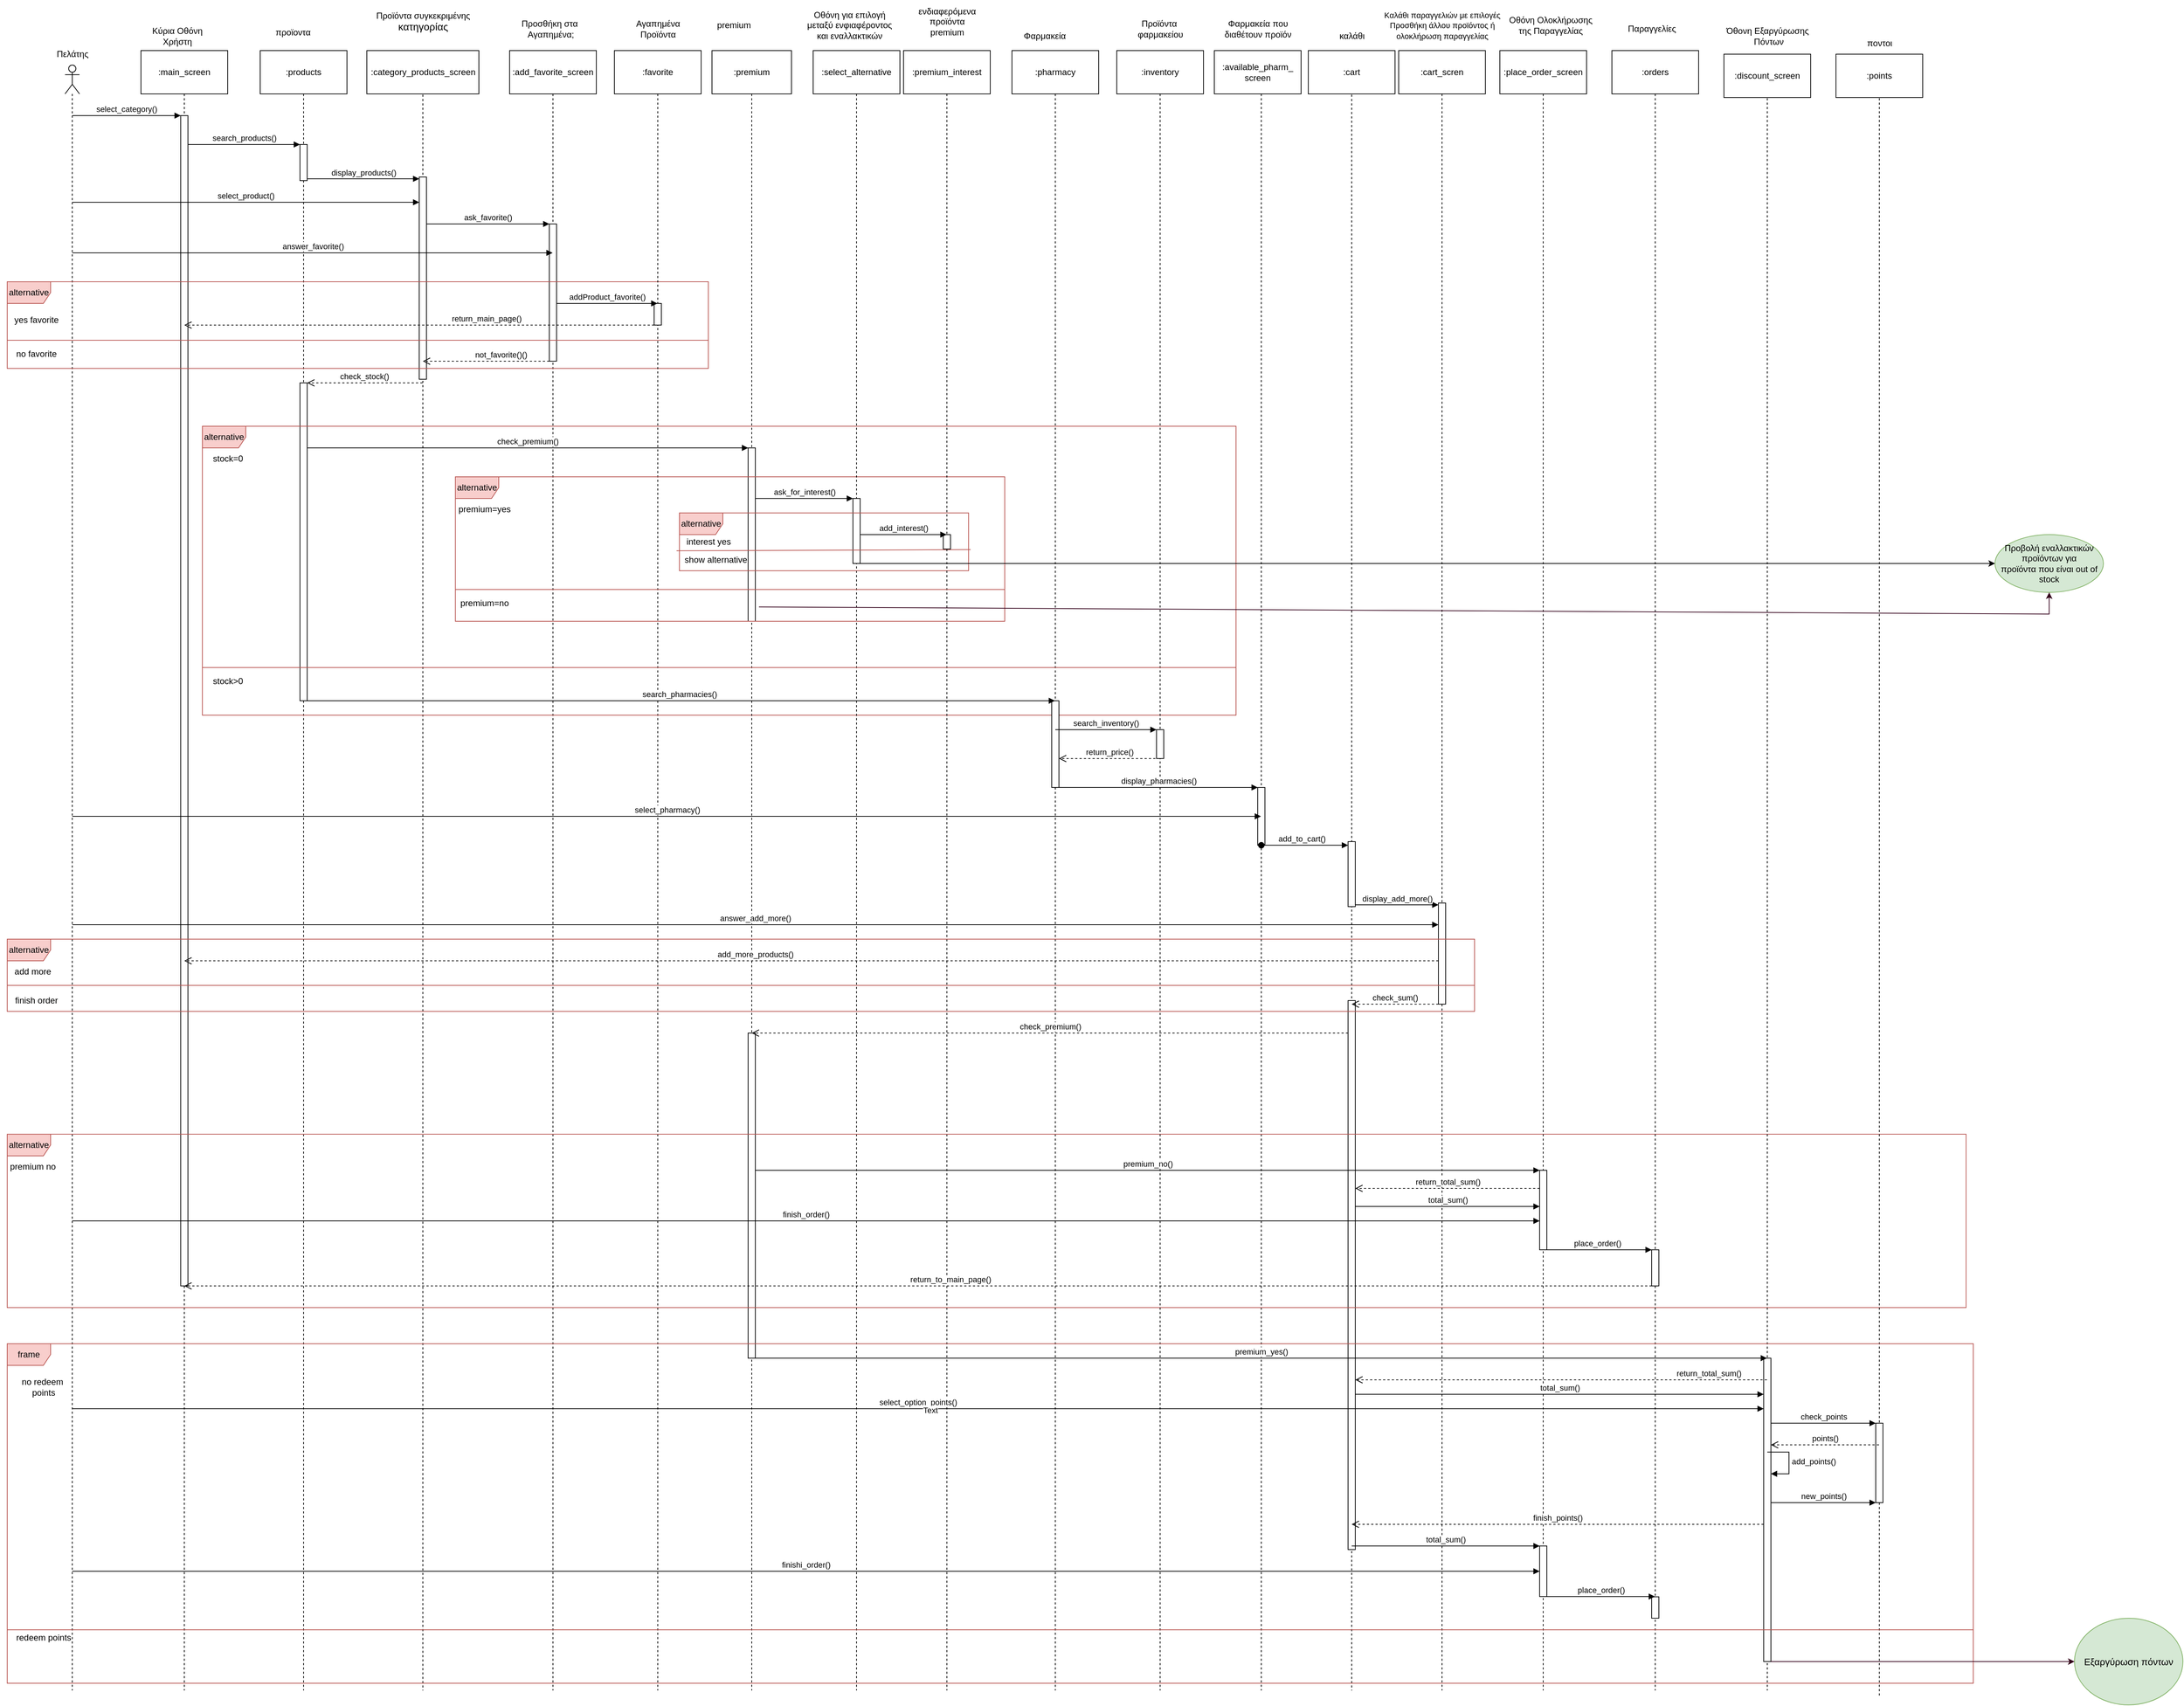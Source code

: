 <mxfile version="21.2.8" type="device">
  <diagram name="Page-1" id="0SUwLg295NydfQJ0HCyk">
    <mxGraphModel dx="1886" dy="606" grid="1" gridSize="10" guides="1" tooltips="1" connect="1" arrows="1" fold="1" page="1" pageScale="1" pageWidth="850" pageHeight="1100" math="0" shadow="0">
      <root>
        <mxCell id="0" />
        <mxCell id="1" parent="0" />
        <mxCell id="wv0iCeW0pls4u1Xk4wzR-1" value="" style="shape=umlLifeline;perimeter=lifelinePerimeter;whiteSpace=wrap;html=1;container=1;dropTarget=0;collapsible=0;recursiveResize=0;outlineConnect=0;portConstraint=eastwest;newEdgeStyle={&quot;edgeStyle&quot;:&quot;elbowEdgeStyle&quot;,&quot;elbow&quot;:&quot;vertical&quot;,&quot;curved&quot;:0,&quot;rounded&quot;:0};participant=umlActor;" parent="1" vertex="1">
          <mxGeometry x="30" y="150" width="20" height="2250" as="geometry" />
        </mxCell>
        <mxCell id="wv0iCeW0pls4u1Xk4wzR-2" value="Πελάτης" style="text;html=1;align=center;verticalAlign=middle;resizable=0;points=[];autosize=1;strokeColor=none;fillColor=none;" parent="1" vertex="1">
          <mxGeometry x="5" y="120" width="70" height="30" as="geometry" />
        </mxCell>
        <mxCell id="wv0iCeW0pls4u1Xk4wzR-3" value="" style="shape=umlLifeline;perimeter=lifelinePerimeter;whiteSpace=wrap;html=1;container=1;dropTarget=0;collapsible=0;recursiveResize=0;outlineConnect=0;portConstraint=eastwest;newEdgeStyle={&quot;edgeStyle&quot;:&quot;elbowEdgeStyle&quot;,&quot;elbow&quot;:&quot;vertical&quot;,&quot;curved&quot;:0,&quot;rounded&quot;:0};participant=umlBoundary;" parent="1" vertex="1">
          <mxGeometry x="170" y="150" width="50" height="2250" as="geometry" />
        </mxCell>
        <mxCell id="wv0iCeW0pls4u1Xk4wzR-5" value="" style="html=1;points=[];perimeter=orthogonalPerimeter;outlineConnect=0;targetShapes=umlLifeline;portConstraint=eastwest;newEdgeStyle={&quot;edgeStyle&quot;:&quot;elbowEdgeStyle&quot;,&quot;elbow&quot;:&quot;vertical&quot;,&quot;curved&quot;:0,&quot;rounded&quot;:0};" parent="wv0iCeW0pls4u1Xk4wzR-3" vertex="1">
          <mxGeometry x="20" y="70" width="10" height="1620" as="geometry" />
        </mxCell>
        <mxCell id="wv0iCeW0pls4u1Xk4wzR-4" value="Κύρια Οθόνη &lt;br&gt;Χρήστη" style="text;html=1;align=center;verticalAlign=middle;resizable=0;points=[];autosize=1;strokeColor=none;fillColor=none;" parent="1" vertex="1">
          <mxGeometry x="140" y="90" width="90" height="40" as="geometry" />
        </mxCell>
        <mxCell id="wv0iCeW0pls4u1Xk4wzR-7" value="" style="shape=umlLifeline;perimeter=lifelinePerimeter;whiteSpace=wrap;html=1;container=1;dropTarget=0;collapsible=0;recursiveResize=0;outlineConnect=0;portConstraint=eastwest;newEdgeStyle={&quot;edgeStyle&quot;:&quot;elbowEdgeStyle&quot;,&quot;elbow&quot;:&quot;vertical&quot;,&quot;curved&quot;:0,&quot;rounded&quot;:0};participant=umlEntity;" parent="1" vertex="1">
          <mxGeometry x="340" y="150" width="40" height="2250" as="geometry" />
        </mxCell>
        <mxCell id="wv0iCeW0pls4u1Xk4wzR-8" value="" style="html=1;points=[];perimeter=orthogonalPerimeter;outlineConnect=0;targetShapes=umlLifeline;portConstraint=eastwest;newEdgeStyle={&quot;edgeStyle&quot;:&quot;elbowEdgeStyle&quot;,&quot;elbow&quot;:&quot;vertical&quot;,&quot;curved&quot;:0,&quot;rounded&quot;:0};" parent="wv0iCeW0pls4u1Xk4wzR-7" vertex="1">
          <mxGeometry x="15" y="110" width="10" height="50" as="geometry" />
        </mxCell>
        <mxCell id="wv0iCeW0pls4u1Xk4wzR-33" value="" style="html=1;points=[];perimeter=orthogonalPerimeter;outlineConnect=0;targetShapes=umlLifeline;portConstraint=eastwest;newEdgeStyle={&quot;edgeStyle&quot;:&quot;elbowEdgeStyle&quot;,&quot;elbow&quot;:&quot;vertical&quot;,&quot;curved&quot;:0,&quot;rounded&quot;:0};" parent="wv0iCeW0pls4u1Xk4wzR-7" vertex="1">
          <mxGeometry x="15" y="440" width="10" height="440" as="geometry" />
        </mxCell>
        <mxCell id="wv0iCeW0pls4u1Xk4wzR-11" value="προϊοντα" style="text;html=1;align=center;verticalAlign=middle;resizable=0;points=[];autosize=1;strokeColor=none;fillColor=none;" parent="1" vertex="1">
          <mxGeometry x="310" y="90" width="70" height="30" as="geometry" />
        </mxCell>
        <mxCell id="wv0iCeW0pls4u1Xk4wzR-12" value="" style="shape=umlLifeline;perimeter=lifelinePerimeter;whiteSpace=wrap;html=1;container=1;dropTarget=0;collapsible=0;recursiveResize=0;outlineConnect=0;portConstraint=eastwest;newEdgeStyle={&quot;edgeStyle&quot;:&quot;elbowEdgeStyle&quot;,&quot;elbow&quot;:&quot;vertical&quot;,&quot;curved&quot;:0,&quot;rounded&quot;:0};participant=umlBoundary;" parent="1" vertex="1">
          <mxGeometry x="500" y="145" width="50" height="2255" as="geometry" />
        </mxCell>
        <mxCell id="wv0iCeW0pls4u1Xk4wzR-13" value="" style="html=1;points=[];perimeter=orthogonalPerimeter;outlineConnect=0;targetShapes=umlLifeline;portConstraint=eastwest;newEdgeStyle={&quot;edgeStyle&quot;:&quot;elbowEdgeStyle&quot;,&quot;elbow&quot;:&quot;vertical&quot;,&quot;curved&quot;:0,&quot;rounded&quot;:0};" parent="wv0iCeW0pls4u1Xk4wzR-12" vertex="1">
          <mxGeometry x="20" y="160" width="10" height="280" as="geometry" />
        </mxCell>
        <mxCell id="wv0iCeW0pls4u1Xk4wzR-15" value="Προϊόντα συγκεκριμένης&lt;br style=&quot;border-color: var(--border-color); font-size: 14px;&quot;&gt;&lt;span style=&quot;border-color: var(--border-color); font-size: 14px;&quot;&gt;κατηγορίας&lt;/span&gt;" style="text;html=1;align=center;verticalAlign=middle;resizable=0;points=[];autosize=1;strokeColor=none;fillColor=none;" parent="1" vertex="1">
          <mxGeometry x="450" y="70" width="150" height="40" as="geometry" />
        </mxCell>
        <mxCell id="wv0iCeW0pls4u1Xk4wzR-17" value="" style="shape=umlLifeline;perimeter=lifelinePerimeter;whiteSpace=wrap;html=1;container=1;dropTarget=0;collapsible=0;recursiveResize=0;outlineConnect=0;portConstraint=eastwest;newEdgeStyle={&quot;edgeStyle&quot;:&quot;elbowEdgeStyle&quot;,&quot;elbow&quot;:&quot;vertical&quot;,&quot;curved&quot;:0,&quot;rounded&quot;:0};participant=umlBoundary;" parent="1" vertex="1">
          <mxGeometry x="680" y="150" width="50" height="2250" as="geometry" />
        </mxCell>
        <mxCell id="wv0iCeW0pls4u1Xk4wzR-19" value="" style="html=1;points=[];perimeter=orthogonalPerimeter;outlineConnect=0;targetShapes=umlLifeline;portConstraint=eastwest;newEdgeStyle={&quot;edgeStyle&quot;:&quot;elbowEdgeStyle&quot;,&quot;elbow&quot;:&quot;vertical&quot;,&quot;curved&quot;:0,&quot;rounded&quot;:0};" parent="wv0iCeW0pls4u1Xk4wzR-17" vertex="1">
          <mxGeometry x="20" y="220" width="10" height="190" as="geometry" />
        </mxCell>
        <mxCell id="wv0iCeW0pls4u1Xk4wzR-18" value="Προσθήκη στα&lt;br&gt;&amp;nbsp;Αγαπημένα;" style="text;html=1;align=center;verticalAlign=middle;resizable=0;points=[];autosize=1;strokeColor=none;fillColor=none;" parent="1" vertex="1">
          <mxGeometry x="650" y="80" width="100" height="40" as="geometry" />
        </mxCell>
        <mxCell id="wv0iCeW0pls4u1Xk4wzR-22" value="alternative" style="shape=umlFrame;whiteSpace=wrap;html=1;pointerEvents=0;fillColor=#f8cecc;strokeColor=#b85450;" parent="1" vertex="1">
          <mxGeometry x="-50" y="450" width="970" height="120" as="geometry" />
        </mxCell>
        <mxCell id="wv0iCeW0pls4u1Xk4wzR-25" value="yes favorite" style="text;html=1;align=center;verticalAlign=middle;resizable=0;points=[];autosize=1;strokeColor=none;fillColor=none;" parent="1" vertex="1">
          <mxGeometry x="-50" y="488" width="80" height="30" as="geometry" />
        </mxCell>
        <mxCell id="wv0iCeW0pls4u1Xk4wzR-28" value="" style="shape=umlLifeline;perimeter=lifelinePerimeter;whiteSpace=wrap;html=1;container=1;dropTarget=0;collapsible=0;recursiveResize=0;outlineConnect=0;portConstraint=eastwest;newEdgeStyle={&quot;edgeStyle&quot;:&quot;elbowEdgeStyle&quot;,&quot;elbow&quot;:&quot;vertical&quot;,&quot;curved&quot;:0,&quot;rounded&quot;:0};participant=umlEntity;" parent="1" vertex="1">
          <mxGeometry x="830" y="150" width="40" height="2250" as="geometry" />
        </mxCell>
        <mxCell id="wv0iCeW0pls4u1Xk4wzR-29" value="" style="html=1;points=[];perimeter=orthogonalPerimeter;outlineConnect=0;targetShapes=umlLifeline;portConstraint=eastwest;newEdgeStyle={&quot;edgeStyle&quot;:&quot;elbowEdgeStyle&quot;,&quot;elbow&quot;:&quot;vertical&quot;,&quot;curved&quot;:0,&quot;rounded&quot;:0};" parent="wv0iCeW0pls4u1Xk4wzR-28" vertex="1">
          <mxGeometry x="15" y="330" width="10" height="30" as="geometry" />
        </mxCell>
        <mxCell id="wv0iCeW0pls4u1Xk4wzR-31" value="Αγαπημένα &lt;br&gt;Προϊόντα" style="text;html=1;align=center;verticalAlign=middle;resizable=0;points=[];autosize=1;strokeColor=none;fillColor=none;" parent="1" vertex="1">
          <mxGeometry x="810" y="80" width="80" height="40" as="geometry" />
        </mxCell>
        <mxCell id="wv0iCeW0pls4u1Xk4wzR-32" value="not_favorite()()" style="html=1;verticalAlign=bottom;endArrow=open;dashed=1;endSize=8;edgeStyle=elbowEdgeStyle;elbow=vertical;curved=0;rounded=0;" parent="1" source="wv0iCeW0pls4u1Xk4wzR-19" target="wv0iCeW0pls4u1Xk4wzR-12" edge="1">
          <mxGeometry x="-0.228" relative="1" as="geometry">
            <mxPoint x="610" y="560" as="sourcePoint" />
            <mxPoint x="510" y="560" as="targetPoint" />
            <Array as="points">
              <mxPoint x="630" y="560" />
              <mxPoint x="540" y="560" />
            </Array>
            <mxPoint as="offset" />
          </mxGeometry>
        </mxCell>
        <mxCell id="wv0iCeW0pls4u1Xk4wzR-34" value="check_stock()" style="html=1;verticalAlign=bottom;endArrow=open;dashed=1;endSize=8;edgeStyle=elbowEdgeStyle;elbow=vertical;curved=0;rounded=0;" parent="1" source="wv0iCeW0pls4u1Xk4wzR-12" target="wv0iCeW0pls4u1Xk4wzR-33" edge="1">
          <mxGeometry x="0.007" relative="1" as="geometry">
            <mxPoint x="505" y="590" as="sourcePoint" />
            <mxPoint x="400" y="580" as="targetPoint" />
            <Array as="points">
              <mxPoint x="460" y="590" />
              <mxPoint x="410" y="570" />
            </Array>
            <mxPoint as="offset" />
          </mxGeometry>
        </mxCell>
        <mxCell id="wv0iCeW0pls4u1Xk4wzR-35" value="alternative" style="shape=umlFrame;whiteSpace=wrap;html=1;pointerEvents=0;fillColor=#f8cecc;strokeColor=#b85450;" parent="1" vertex="1">
          <mxGeometry x="220" y="650" width="1430" height="400" as="geometry" />
        </mxCell>
        <mxCell id="wv0iCeW0pls4u1Xk4wzR-37" value="stock=0" style="text;html=1;align=center;verticalAlign=middle;resizable=0;points=[];autosize=1;strokeColor=none;fillColor=none;" parent="1" vertex="1">
          <mxGeometry x="220" y="680" width="70" height="30" as="geometry" />
        </mxCell>
        <mxCell id="wv0iCeW0pls4u1Xk4wzR-38" value="" style="shape=umlLifeline;perimeter=lifelinePerimeter;whiteSpace=wrap;html=1;container=1;dropTarget=0;collapsible=0;recursiveResize=0;outlineConnect=0;portConstraint=eastwest;newEdgeStyle={&quot;edgeStyle&quot;:&quot;elbowEdgeStyle&quot;,&quot;elbow&quot;:&quot;vertical&quot;,&quot;curved&quot;:0,&quot;rounded&quot;:0};participant=umlEntity;" parent="1" vertex="1">
          <mxGeometry x="960" y="150" width="40" height="2250" as="geometry" />
        </mxCell>
        <mxCell id="wv0iCeW0pls4u1Xk4wzR-41" value="" style="html=1;points=[];perimeter=orthogonalPerimeter;outlineConnect=0;targetShapes=umlLifeline;portConstraint=eastwest;newEdgeStyle={&quot;edgeStyle&quot;:&quot;elbowEdgeStyle&quot;,&quot;elbow&quot;:&quot;vertical&quot;,&quot;curved&quot;:0,&quot;rounded&quot;:0};" parent="wv0iCeW0pls4u1Xk4wzR-38" vertex="1">
          <mxGeometry x="15" y="530" width="10" height="240" as="geometry" />
        </mxCell>
        <mxCell id="wv0iCeW0pls4u1Xk4wzR-94" value="" style="html=1;points=[];perimeter=orthogonalPerimeter;outlineConnect=0;targetShapes=umlLifeline;portConstraint=eastwest;newEdgeStyle={&quot;edgeStyle&quot;:&quot;elbowEdgeStyle&quot;,&quot;elbow&quot;:&quot;vertical&quot;,&quot;curved&quot;:0,&quot;rounded&quot;:0};" parent="wv0iCeW0pls4u1Xk4wzR-38" vertex="1">
          <mxGeometry x="15" y="1340" width="10" height="450" as="geometry" />
        </mxCell>
        <mxCell id="wv0iCeW0pls4u1Xk4wzR-39" value="premium" style="text;html=1;align=center;verticalAlign=middle;resizable=0;points=[];autosize=1;strokeColor=none;fillColor=none;" parent="1" vertex="1">
          <mxGeometry x="920" y="80" width="70" height="30" as="geometry" />
        </mxCell>
        <mxCell id="wv0iCeW0pls4u1Xk4wzR-43" value="alternative" style="shape=umlFrame;whiteSpace=wrap;html=1;pointerEvents=0;fillColor=#f8cecc;strokeColor=#b85450;" parent="1" vertex="1">
          <mxGeometry x="570" y="720" width="760" height="200" as="geometry" />
        </mxCell>
        <mxCell id="wv0iCeW0pls4u1Xk4wzR-45" value="premium=yes" style="text;html=1;align=center;verticalAlign=middle;resizable=0;points=[];autosize=1;strokeColor=none;fillColor=none;" parent="1" vertex="1">
          <mxGeometry x="560" y="750" width="100" height="30" as="geometry" />
        </mxCell>
        <mxCell id="wv0iCeW0pls4u1Xk4wzR-46" value="premium=no" style="text;html=1;align=center;verticalAlign=middle;resizable=0;points=[];autosize=1;strokeColor=none;fillColor=none;" parent="1" vertex="1">
          <mxGeometry x="565" y="880" width="90" height="30" as="geometry" />
        </mxCell>
        <mxCell id="wv0iCeW0pls4u1Xk4wzR-47" value="" style="shape=umlLifeline;perimeter=lifelinePerimeter;whiteSpace=wrap;html=1;container=1;dropTarget=0;collapsible=0;recursiveResize=0;outlineConnect=0;portConstraint=eastwest;newEdgeStyle={&quot;edgeStyle&quot;:&quot;elbowEdgeStyle&quot;,&quot;elbow&quot;:&quot;vertical&quot;,&quot;curved&quot;:0,&quot;rounded&quot;:0};participant=umlBoundary;" parent="1" vertex="1">
          <mxGeometry x="1100" y="150" width="50" height="2250" as="geometry" />
        </mxCell>
        <mxCell id="wv0iCeW0pls4u1Xk4wzR-48" value="" style="html=1;points=[];perimeter=orthogonalPerimeter;outlineConnect=0;targetShapes=umlLifeline;portConstraint=eastwest;newEdgeStyle={&quot;edgeStyle&quot;:&quot;elbowEdgeStyle&quot;,&quot;elbow&quot;:&quot;vertical&quot;,&quot;curved&quot;:0,&quot;rounded&quot;:0};" parent="wv0iCeW0pls4u1Xk4wzR-47" vertex="1">
          <mxGeometry x="20" y="600" width="10" height="90" as="geometry" />
        </mxCell>
        <mxCell id="wv0iCeW0pls4u1Xk4wzR-50" value="Οθόνη για επιλογή &lt;br&gt;μεταξύ ενφιαφέροντος &lt;br&gt;και εναλλακτικών" style="text;html=1;align=center;verticalAlign=middle;resizable=0;points=[];autosize=1;strokeColor=none;fillColor=none;" parent="1" vertex="1">
          <mxGeometry x="1045" y="65" width="140" height="60" as="geometry" />
        </mxCell>
        <mxCell id="wv0iCeW0pls4u1Xk4wzR-51" value="alternative" style="shape=umlFrame;whiteSpace=wrap;html=1;pointerEvents=0;fillColor=#f8cecc;strokeColor=#b85450;" parent="1" vertex="1">
          <mxGeometry x="880" y="770" width="400" height="80" as="geometry" />
        </mxCell>
        <mxCell id="wv0iCeW0pls4u1Xk4wzR-52" value="interest yes" style="text;html=1;align=center;verticalAlign=middle;resizable=0;points=[];autosize=1;strokeColor=none;fillColor=none;" parent="1" vertex="1">
          <mxGeometry x="880" y="795" width="80" height="30" as="geometry" />
        </mxCell>
        <mxCell id="wv0iCeW0pls4u1Xk4wzR-53" value="ενδιαφερόμενα&lt;br&gt;&amp;nbsp;προϊόντα&amp;nbsp;&lt;br&gt;premium" style="text;html=1;align=center;verticalAlign=middle;resizable=0;points=[];autosize=1;strokeColor=none;fillColor=none;" parent="1" vertex="1">
          <mxGeometry x="1200" y="60" width="100" height="60" as="geometry" />
        </mxCell>
        <mxCell id="wv0iCeW0pls4u1Xk4wzR-54" value="" style="endArrow=none;html=1;rounded=0;entryX=1.007;entryY=0.635;entryDx=0;entryDy=0;entryPerimeter=0;exitX=-0.01;exitY=0.655;exitDx=0;exitDy=0;exitPerimeter=0;fillColor=#f8cecc;strokeColor=#b85450;" parent="1" source="wv0iCeW0pls4u1Xk4wzR-51" target="wv0iCeW0pls4u1Xk4wzR-51" edge="1">
          <mxGeometry width="50" height="50" relative="1" as="geometry">
            <mxPoint x="1095" y="830" as="sourcePoint" />
            <mxPoint x="1145" y="780" as="targetPoint" />
          </mxGeometry>
        </mxCell>
        <mxCell id="wv0iCeW0pls4u1Xk4wzR-55" value="" style="shape=umlLifeline;perimeter=lifelinePerimeter;whiteSpace=wrap;html=1;container=1;dropTarget=0;collapsible=0;recursiveResize=0;outlineConnect=0;portConstraint=eastwest;newEdgeStyle={&quot;edgeStyle&quot;:&quot;elbowEdgeStyle&quot;,&quot;elbow&quot;:&quot;vertical&quot;,&quot;curved&quot;:0,&quot;rounded&quot;:0};participant=umlEntity;" parent="1" vertex="1">
          <mxGeometry x="1230" y="150" width="40" height="2250" as="geometry" />
        </mxCell>
        <mxCell id="wv0iCeW0pls4u1Xk4wzR-56" value="" style="html=1;points=[];perimeter=orthogonalPerimeter;outlineConnect=0;targetShapes=umlLifeline;portConstraint=eastwest;newEdgeStyle={&quot;edgeStyle&quot;:&quot;elbowEdgeStyle&quot;,&quot;elbow&quot;:&quot;vertical&quot;,&quot;curved&quot;:0,&quot;rounded&quot;:0};" parent="wv0iCeW0pls4u1Xk4wzR-55" vertex="1">
          <mxGeometry x="15" y="650" width="10" height="20" as="geometry" />
        </mxCell>
        <mxCell id="wv0iCeW0pls4u1Xk4wzR-59" value="no favorite" style="text;html=1;align=center;verticalAlign=middle;resizable=0;points=[];autosize=1;strokeColor=none;fillColor=none;" parent="1" vertex="1">
          <mxGeometry x="-50" y="535" width="80" height="30" as="geometry" />
        </mxCell>
        <mxCell id="wv0iCeW0pls4u1Xk4wzR-61" value="" style="shape=umlLifeline;perimeter=lifelinePerimeter;whiteSpace=wrap;html=1;container=1;dropTarget=0;collapsible=0;recursiveResize=0;outlineConnect=0;portConstraint=eastwest;newEdgeStyle={&quot;edgeStyle&quot;:&quot;elbowEdgeStyle&quot;,&quot;elbow&quot;:&quot;vertical&quot;,&quot;curved&quot;:0,&quot;rounded&quot;:0};participant=umlEntity;" parent="1" vertex="1">
          <mxGeometry x="1380" y="150" width="40" height="2250" as="geometry" />
        </mxCell>
        <mxCell id="wv0iCeW0pls4u1Xk4wzR-63" value="" style="html=1;points=[];perimeter=orthogonalPerimeter;outlineConnect=0;targetShapes=umlLifeline;portConstraint=eastwest;newEdgeStyle={&quot;edgeStyle&quot;:&quot;elbowEdgeStyle&quot;,&quot;elbow&quot;:&quot;vertical&quot;,&quot;curved&quot;:0,&quot;rounded&quot;:0};" parent="wv0iCeW0pls4u1Xk4wzR-61" vertex="1">
          <mxGeometry x="15" y="880" width="10" height="120" as="geometry" />
        </mxCell>
        <mxCell id="wv0iCeW0pls4u1Xk4wzR-62" value="Φαρμακεία" style="text;html=1;align=center;verticalAlign=middle;resizable=0;points=[];autosize=1;strokeColor=none;fillColor=none;" parent="1" vertex="1">
          <mxGeometry x="1345" y="95" width="80" height="30" as="geometry" />
        </mxCell>
        <mxCell id="wv0iCeW0pls4u1Xk4wzR-65" value="" style="shape=umlLifeline;perimeter=lifelinePerimeter;whiteSpace=wrap;html=1;container=1;dropTarget=0;collapsible=0;recursiveResize=0;outlineConnect=0;portConstraint=eastwest;newEdgeStyle={&quot;edgeStyle&quot;:&quot;elbowEdgeStyle&quot;,&quot;elbow&quot;:&quot;vertical&quot;,&quot;curved&quot;:0,&quot;rounded&quot;:0};participant=umlBoundary;" parent="1" vertex="1">
          <mxGeometry x="1660" y="150" width="50" height="2250" as="geometry" />
        </mxCell>
        <mxCell id="wv0iCeW0pls4u1Xk4wzR-67" value="" style="html=1;points=[];perimeter=orthogonalPerimeter;outlineConnect=0;targetShapes=umlLifeline;portConstraint=eastwest;newEdgeStyle={&quot;edgeStyle&quot;:&quot;elbowEdgeStyle&quot;,&quot;elbow&quot;:&quot;vertical&quot;,&quot;curved&quot;:0,&quot;rounded&quot;:0};" parent="wv0iCeW0pls4u1Xk4wzR-65" vertex="1">
          <mxGeometry x="20" y="1000" width="10" height="80" as="geometry" />
        </mxCell>
        <mxCell id="wv0iCeW0pls4u1Xk4wzR-66" value="Φαρμακεία που &lt;br&gt;διαθέτουν&amp;nbsp;προϊόν" style="text;html=1;align=center;verticalAlign=middle;resizable=0;points=[];autosize=1;strokeColor=none;fillColor=none;" parent="1" vertex="1">
          <mxGeometry x="1620" y="80" width="120" height="40" as="geometry" />
        </mxCell>
        <mxCell id="wv0iCeW0pls4u1Xk4wzR-72" value="" style="shape=umlLifeline;perimeter=lifelinePerimeter;whiteSpace=wrap;html=1;container=1;dropTarget=0;collapsible=0;recursiveResize=0;outlineConnect=0;portConstraint=eastwest;newEdgeStyle={&quot;edgeStyle&quot;:&quot;elbowEdgeStyle&quot;,&quot;elbow&quot;:&quot;vertical&quot;,&quot;curved&quot;:0,&quot;rounded&quot;:0};participant=umlEntity;" parent="1" vertex="1">
          <mxGeometry x="1790" y="145" width="40" height="2255" as="geometry" />
        </mxCell>
        <mxCell id="wv0iCeW0pls4u1Xk4wzR-73" value="" style="html=1;points=[];perimeter=orthogonalPerimeter;outlineConnect=0;targetShapes=umlLifeline;portConstraint=eastwest;newEdgeStyle={&quot;edgeStyle&quot;:&quot;elbowEdgeStyle&quot;,&quot;elbow&quot;:&quot;vertical&quot;,&quot;curved&quot;:0,&quot;rounded&quot;:0};" parent="wv0iCeW0pls4u1Xk4wzR-72" vertex="1">
          <mxGeometry x="15" y="1080" width="10" height="90" as="geometry" />
        </mxCell>
        <mxCell id="wv0iCeW0pls4u1Xk4wzR-93" value="" style="html=1;points=[];perimeter=orthogonalPerimeter;outlineConnect=0;targetShapes=umlLifeline;portConstraint=eastwest;newEdgeStyle={&quot;edgeStyle&quot;:&quot;elbowEdgeStyle&quot;,&quot;elbow&quot;:&quot;vertical&quot;,&quot;curved&quot;:0,&quot;rounded&quot;:0};" parent="wv0iCeW0pls4u1Xk4wzR-72" vertex="1">
          <mxGeometry x="15" y="1300" width="10" height="760" as="geometry" />
        </mxCell>
        <mxCell id="wv0iCeW0pls4u1Xk4wzR-74" value="add_to_cart()" style="html=1;verticalAlign=bottom;startArrow=oval;endArrow=block;startSize=8;edgeStyle=elbowEdgeStyle;elbow=vertical;curved=0;rounded=0;" parent="1" source="wv0iCeW0pls4u1Xk4wzR-65" target="wv0iCeW0pls4u1Xk4wzR-73" edge="1">
          <mxGeometry x="-0.076" relative="1" as="geometry">
            <mxPoint x="1470" y="1170" as="sourcePoint" />
            <Array as="points">
              <mxPoint x="1770" y="1230" />
              <mxPoint x="1630" y="1230" />
              <mxPoint x="1630" y="1220" />
              <mxPoint x="1480" y="1230" />
            </Array>
            <mxPoint as="offset" />
          </mxGeometry>
        </mxCell>
        <mxCell id="wv0iCeW0pls4u1Xk4wzR-75" value="καλάθι" style="text;html=1;align=center;verticalAlign=middle;resizable=0;points=[];autosize=1;strokeColor=none;fillColor=none;" parent="1" vertex="1">
          <mxGeometry x="1780" y="95" width="60" height="30" as="geometry" />
        </mxCell>
        <mxCell id="wv0iCeW0pls4u1Xk4wzR-76" value="" style="shape=umlLifeline;perimeter=lifelinePerimeter;whiteSpace=wrap;html=1;container=1;dropTarget=0;collapsible=0;recursiveResize=0;outlineConnect=0;portConstraint=eastwest;newEdgeStyle={&quot;edgeStyle&quot;:&quot;elbowEdgeStyle&quot;,&quot;elbow&quot;:&quot;vertical&quot;,&quot;curved&quot;:0,&quot;rounded&quot;:0};participant=umlBoundary;" parent="1" vertex="1">
          <mxGeometry x="1910" y="150" width="50" height="2250" as="geometry" />
        </mxCell>
        <mxCell id="wv0iCeW0pls4u1Xk4wzR-77" value="" style="html=1;points=[];perimeter=orthogonalPerimeter;outlineConnect=0;targetShapes=umlLifeline;portConstraint=eastwest;newEdgeStyle={&quot;edgeStyle&quot;:&quot;elbowEdgeStyle&quot;,&quot;elbow&quot;:&quot;vertical&quot;,&quot;curved&quot;:0,&quot;rounded&quot;:0};" parent="wv0iCeW0pls4u1Xk4wzR-76" vertex="1">
          <mxGeometry x="20" y="1160" width="10" height="140" as="geometry" />
        </mxCell>
        <mxCell id="wv0iCeW0pls4u1Xk4wzR-79" value="alternative" style="shape=umlFrame;whiteSpace=wrap;html=1;pointerEvents=0;fillColor=#f8cecc;strokeColor=#b85450;" parent="1" vertex="1">
          <mxGeometry x="-50" y="1360" width="2030" height="100" as="geometry" />
        </mxCell>
        <mxCell id="wv0iCeW0pls4u1Xk4wzR-81" value="add more" style="text;html=1;align=center;verticalAlign=middle;resizable=0;points=[];autosize=1;strokeColor=none;fillColor=none;" parent="1" vertex="1">
          <mxGeometry x="-50" y="1390" width="70" height="30" as="geometry" />
        </mxCell>
        <mxCell id="wv0iCeW0pls4u1Xk4wzR-83" value="add_more_products()" style="html=1;verticalAlign=bottom;endArrow=open;dashed=1;endSize=8;edgeStyle=elbowEdgeStyle;elbow=vertical;curved=0;rounded=0;" parent="1" source="wv0iCeW0pls4u1Xk4wzR-77" target="wv0iCeW0pls4u1Xk4wzR-3" edge="1">
          <mxGeometry x="0.09" relative="1" as="geometry">
            <mxPoint x="1640" y="1390" as="sourcePoint" />
            <mxPoint x="1560" y="1390" as="targetPoint" />
            <Array as="points">
              <mxPoint x="270" y="1390" />
            </Array>
            <mxPoint as="offset" />
          </mxGeometry>
        </mxCell>
        <mxCell id="wv0iCeW0pls4u1Xk4wzR-86" value="finish order" style="text;html=1;align=center;verticalAlign=middle;resizable=0;points=[];autosize=1;strokeColor=none;fillColor=none;" parent="1" vertex="1">
          <mxGeometry x="-50" y="1430" width="80" height="30" as="geometry" />
        </mxCell>
        <mxCell id="wv0iCeW0pls4u1Xk4wzR-87" value="&lt;font style=&quot;font-size: 11px;&quot;&gt;Καλάθι παραγγελιών με επιλογές&lt;br style=&quot;border-color: var(--border-color);&quot;&gt;&lt;span style=&quot;border-color: var(--border-color);&quot;&gt;Προσθήκη άλλου προϊόντος ή&lt;/span&gt;&lt;br style=&quot;border-color: var(--border-color);&quot;&gt;&lt;span style=&quot;border-color: var(--border-color);&quot;&gt;ολοκλήρωση παραγγελίας&lt;/span&gt;&lt;/font&gt;" style="text;html=1;align=center;verticalAlign=middle;resizable=0;points=[];autosize=1;strokeColor=none;fillColor=none;" parent="1" vertex="1">
          <mxGeometry x="1845" y="65" width="180" height="60" as="geometry" />
        </mxCell>
        <mxCell id="wv0iCeW0pls4u1Xk4wzR-92" value="check_sum()" style="html=1;verticalAlign=bottom;endArrow=open;dashed=1;endSize=8;edgeStyle=elbowEdgeStyle;elbow=vertical;curved=0;rounded=0;" parent="1" source="wv0iCeW0pls4u1Xk4wzR-77" target="wv0iCeW0pls4u1Xk4wzR-72" edge="1">
          <mxGeometry relative="1" as="geometry">
            <mxPoint x="1720" y="1440" as="sourcePoint" />
            <mxPoint x="1590" y="1450" as="targetPoint" />
            <Array as="points">
              <mxPoint x="1900" y="1450" />
              <mxPoint x="1880" y="1460" />
              <mxPoint x="1730" y="1450" />
              <mxPoint x="1790" y="1450" />
            </Array>
          </mxGeometry>
        </mxCell>
        <mxCell id="wv0iCeW0pls4u1Xk4wzR-96" value="check_premium()" style="html=1;verticalAlign=bottom;endArrow=open;dashed=1;endSize=8;edgeStyle=elbowEdgeStyle;elbow=vertical;curved=0;rounded=0;" parent="1" source="wv0iCeW0pls4u1Xk4wzR-93" target="wv0iCeW0pls4u1Xk4wzR-38" edge="1">
          <mxGeometry relative="1" as="geometry">
            <mxPoint x="1540" y="1480" as="sourcePoint" />
            <mxPoint x="1460" y="1480" as="targetPoint" />
            <Array as="points">
              <mxPoint x="1630" y="1490" />
              <mxPoint x="1010" y="1480" />
            </Array>
          </mxGeometry>
        </mxCell>
        <mxCell id="wv0iCeW0pls4u1Xk4wzR-97" value="alternative" style="shape=umlFrame;whiteSpace=wrap;html=1;pointerEvents=0;fillColor=#f8cecc;strokeColor=#b85450;" parent="1" vertex="1">
          <mxGeometry x="-50" y="1630" width="2710" height="240" as="geometry" />
        </mxCell>
        <mxCell id="wv0iCeW0pls4u1Xk4wzR-98" value="premium no" style="text;html=1;align=center;verticalAlign=middle;resizable=0;points=[];autosize=1;strokeColor=none;fillColor=none;" parent="1" vertex="1">
          <mxGeometry x="-60" y="1660" width="90" height="30" as="geometry" />
        </mxCell>
        <mxCell id="wv0iCeW0pls4u1Xk4wzR-99" value="" style="shape=umlLifeline;perimeter=lifelinePerimeter;whiteSpace=wrap;html=1;container=1;dropTarget=0;collapsible=0;recursiveResize=0;outlineConnect=0;portConstraint=eastwest;newEdgeStyle={&quot;edgeStyle&quot;:&quot;elbowEdgeStyle&quot;,&quot;elbow&quot;:&quot;vertical&quot;,&quot;curved&quot;:0,&quot;rounded&quot;:0};participant=umlBoundary;" parent="1" vertex="1">
          <mxGeometry x="2050" y="150" width="50" height="2250" as="geometry" />
        </mxCell>
        <mxCell id="wv0iCeW0pls4u1Xk4wzR-101" value="" style="html=1;points=[];perimeter=orthogonalPerimeter;outlineConnect=0;targetShapes=umlLifeline;portConstraint=eastwest;newEdgeStyle={&quot;edgeStyle&quot;:&quot;elbowEdgeStyle&quot;,&quot;elbow&quot;:&quot;vertical&quot;,&quot;curved&quot;:0,&quot;rounded&quot;:0};" parent="wv0iCeW0pls4u1Xk4wzR-99" vertex="1">
          <mxGeometry x="20" y="1530" width="10" height="110" as="geometry" />
        </mxCell>
        <mxCell id="wv0iCeW0pls4u1Xk4wzR-129" value="" style="html=1;points=[];perimeter=orthogonalPerimeter;outlineConnect=0;targetShapes=umlLifeline;portConstraint=eastwest;newEdgeStyle={&quot;edgeStyle&quot;:&quot;elbowEdgeStyle&quot;,&quot;elbow&quot;:&quot;vertical&quot;,&quot;curved&quot;:0,&quot;rounded&quot;:0};" parent="wv0iCeW0pls4u1Xk4wzR-99" vertex="1">
          <mxGeometry x="20" y="2050" width="10" height="70" as="geometry" />
        </mxCell>
        <mxCell id="wv0iCeW0pls4u1Xk4wzR-100" value="Οθόνη Ολοκλήρωσης &lt;br&gt;της Παραγγελίας" style="text;html=1;align=center;verticalAlign=middle;resizable=0;points=[];autosize=1;strokeColor=none;fillColor=none;" parent="1" vertex="1">
          <mxGeometry x="2015" y="75" width="140" height="40" as="geometry" />
        </mxCell>
        <mxCell id="wv0iCeW0pls4u1Xk4wzR-106" value="" style="shape=umlLifeline;perimeter=lifelinePerimeter;whiteSpace=wrap;html=1;container=1;dropTarget=0;collapsible=0;recursiveResize=0;outlineConnect=0;portConstraint=eastwest;newEdgeStyle={&quot;edgeStyle&quot;:&quot;elbowEdgeStyle&quot;,&quot;elbow&quot;:&quot;vertical&quot;,&quot;curved&quot;:0,&quot;rounded&quot;:0};participant=umlEntity;" parent="1" vertex="1">
          <mxGeometry x="2210" y="150" width="40" height="2250" as="geometry" />
        </mxCell>
        <mxCell id="wv0iCeW0pls4u1Xk4wzR-107" value="" style="html=1;points=[];perimeter=orthogonalPerimeter;outlineConnect=0;targetShapes=umlLifeline;portConstraint=eastwest;newEdgeStyle={&quot;edgeStyle&quot;:&quot;elbowEdgeStyle&quot;,&quot;elbow&quot;:&quot;vertical&quot;,&quot;curved&quot;:0,&quot;rounded&quot;:0};" parent="wv0iCeW0pls4u1Xk4wzR-106" vertex="1">
          <mxGeometry x="15" y="1640" width="10" height="50" as="geometry" />
        </mxCell>
        <mxCell id="wv0iCeW0pls4u1Xk4wzR-132" value="" style="html=1;points=[];perimeter=orthogonalPerimeter;outlineConnect=0;targetShapes=umlLifeline;portConstraint=eastwest;newEdgeStyle={&quot;edgeStyle&quot;:&quot;elbowEdgeStyle&quot;,&quot;elbow&quot;:&quot;vertical&quot;,&quot;curved&quot;:0,&quot;rounded&quot;:0};" parent="wv0iCeW0pls4u1Xk4wzR-106" vertex="1">
          <mxGeometry x="15" y="2120.33" width="10" height="29.67" as="geometry" />
        </mxCell>
        <mxCell id="wv0iCeW0pls4u1Xk4wzR-109" value="return_to_main_page()" style="html=1;verticalAlign=bottom;endArrow=open;dashed=1;endSize=8;edgeStyle=elbowEdgeStyle;elbow=vertical;curved=0;rounded=0;" parent="1" source="wv0iCeW0pls4u1Xk4wzR-107" target="wv0iCeW0pls4u1Xk4wzR-3" edge="1">
          <mxGeometry x="-0.044" relative="1" as="geometry">
            <mxPoint x="1960" y="1839" as="sourcePoint" />
            <mxPoint x="210" y="1810" as="targetPoint" />
            <mxPoint as="offset" />
            <Array as="points">
              <mxPoint x="2090" y="1840" />
            </Array>
          </mxGeometry>
        </mxCell>
        <mxCell id="wv0iCeW0pls4u1Xk4wzR-111" value="Παραγγελίες" style="text;html=1;align=center;verticalAlign=middle;resizable=0;points=[];autosize=1;strokeColor=none;fillColor=none;" parent="1" vertex="1">
          <mxGeometry x="2180" y="85" width="90" height="30" as="geometry" />
        </mxCell>
        <mxCell id="wv0iCeW0pls4u1Xk4wzR-113" value="" style="shape=umlLifeline;perimeter=lifelinePerimeter;whiteSpace=wrap;html=1;container=1;dropTarget=0;collapsible=0;recursiveResize=0;outlineConnect=0;portConstraint=eastwest;newEdgeStyle={&quot;edgeStyle&quot;:&quot;elbowEdgeStyle&quot;,&quot;elbow&quot;:&quot;vertical&quot;,&quot;curved&quot;:0,&quot;rounded&quot;:0};participant=umlBoundary;" parent="1" vertex="1">
          <mxGeometry x="2360" y="150" width="50" height="2250" as="geometry" />
        </mxCell>
        <mxCell id="wv0iCeW0pls4u1Xk4wzR-116" value="" style="html=1;points=[];perimeter=orthogonalPerimeter;outlineConnect=0;targetShapes=umlLifeline;portConstraint=eastwest;newEdgeStyle={&quot;edgeStyle&quot;:&quot;elbowEdgeStyle&quot;,&quot;elbow&quot;:&quot;vertical&quot;,&quot;curved&quot;:0,&quot;rounded&quot;:0};" parent="wv0iCeW0pls4u1Xk4wzR-113" vertex="1">
          <mxGeometry x="20" y="1790" width="10" height="420" as="geometry" />
        </mxCell>
        <mxCell id="wv0iCeW0pls4u1Xk4wzR-123" value="add_points()" style="html=1;align=left;spacingLeft=2;endArrow=block;rounded=0;edgeStyle=orthogonalEdgeStyle;curved=0;rounded=0;" parent="wv0iCeW0pls4u1Xk4wzR-113" edge="1">
          <mxGeometry relative="1" as="geometry">
            <mxPoint x="25" y="1920" as="sourcePoint" />
            <Array as="points">
              <mxPoint x="55" y="1950" />
            </Array>
            <mxPoint x="30" y="1950.067" as="targetPoint" />
          </mxGeometry>
        </mxCell>
        <mxCell id="wv0iCeW0pls4u1Xk4wzR-114" value="Όθονη Εξαργύρωσης&lt;br&gt;&amp;nbsp;Πόντων" style="text;html=1;align=center;verticalAlign=middle;resizable=0;points=[];autosize=1;strokeColor=none;fillColor=none;" parent="1" vertex="1">
          <mxGeometry x="2315" y="90" width="140" height="40" as="geometry" />
        </mxCell>
        <mxCell id="wv0iCeW0pls4u1Xk4wzR-117" value="" style="shape=umlLifeline;perimeter=lifelinePerimeter;whiteSpace=wrap;html=1;container=1;dropTarget=0;collapsible=0;recursiveResize=0;outlineConnect=0;portConstraint=eastwest;newEdgeStyle={&quot;edgeStyle&quot;:&quot;elbowEdgeStyle&quot;,&quot;elbow&quot;:&quot;vertical&quot;,&quot;curved&quot;:0,&quot;rounded&quot;:0};participant=umlEntity;" parent="1" vertex="1">
          <mxGeometry x="2520" y="150" width="40" height="2260" as="geometry" />
        </mxCell>
        <mxCell id="wv0iCeW0pls4u1Xk4wzR-119" value="" style="html=1;points=[];perimeter=orthogonalPerimeter;outlineConnect=0;targetShapes=umlLifeline;portConstraint=eastwest;newEdgeStyle={&quot;edgeStyle&quot;:&quot;elbowEdgeStyle&quot;,&quot;elbow&quot;:&quot;vertical&quot;,&quot;curved&quot;:0,&quot;rounded&quot;:0};" parent="wv0iCeW0pls4u1Xk4wzR-117" vertex="1">
          <mxGeometry x="15" y="1880" width="10" height="110" as="geometry" />
        </mxCell>
        <mxCell id="wv0iCeW0pls4u1Xk4wzR-118" value="ποντοι" style="text;html=1;align=center;verticalAlign=middle;resizable=0;points=[];autosize=1;strokeColor=none;fillColor=none;" parent="1" vertex="1">
          <mxGeometry x="2510" y="105" width="60" height="30" as="geometry" />
        </mxCell>
        <mxCell id="wv0iCeW0pls4u1Xk4wzR-121" value="points()" style="html=1;verticalAlign=bottom;endArrow=open;dashed=1;endSize=8;edgeStyle=elbowEdgeStyle;elbow=vertical;curved=0;rounded=0;" parent="1" source="wv0iCeW0pls4u1Xk4wzR-117" target="wv0iCeW0pls4u1Xk4wzR-116" edge="1">
          <mxGeometry relative="1" as="geometry">
            <mxPoint x="2310" y="2040" as="sourcePoint" />
            <mxPoint x="2230" y="2040" as="targetPoint" />
            <Array as="points">
              <mxPoint x="2470" y="2060" />
              <mxPoint x="2250" y="2050" />
            </Array>
          </mxGeometry>
        </mxCell>
        <mxCell id="wv0iCeW0pls4u1Xk4wzR-127" value="finish_points()" style="html=1;verticalAlign=bottom;endArrow=open;dashed=1;endSize=8;edgeStyle=elbowEdgeStyle;elbow=vertical;curved=0;rounded=0;" parent="1" source="wv0iCeW0pls4u1Xk4wzR-116" target="wv0iCeW0pls4u1Xk4wzR-72" edge="1">
          <mxGeometry relative="1" as="geometry">
            <mxPoint x="2000" y="2150.33" as="sourcePoint" />
            <mxPoint x="1920" y="2150.33" as="targetPoint" />
            <Array as="points">
              <mxPoint x="1930" y="2170" />
            </Array>
          </mxGeometry>
        </mxCell>
        <mxCell id="Tsvf8lw3aR_uJxAvHTsw-1" value="Προβολή εναλλακτικών προϊόντων για&lt;br style=&quot;border-color: var(--border-color);&quot;&gt;προϊόντα που είναι out of stock" style="ellipse;whiteSpace=wrap;html=1;fillColor=#d5e8d4;strokeColor=#82b366;" parent="1" vertex="1">
          <mxGeometry x="2700" y="800" width="150" height="80" as="geometry" />
        </mxCell>
        <mxCell id="Tsvf8lw3aR_uJxAvHTsw-2" value="" style="endArrow=classic;html=1;rounded=0;entryX=0;entryY=0.5;entryDx=0;entryDy=0;fillColor=#d5e8d4;strokeColor=#000000;" parent="1" source="wv0iCeW0pls4u1Xk4wzR-47" target="Tsvf8lw3aR_uJxAvHTsw-1" edge="1">
          <mxGeometry width="50" height="50" relative="1" as="geometry">
            <mxPoint x="1220" y="820" as="sourcePoint" />
            <mxPoint x="1270" y="770" as="targetPoint" />
            <Array as="points" />
          </mxGeometry>
        </mxCell>
        <mxCell id="Tsvf8lw3aR_uJxAvHTsw-3" value="" style="endArrow=classic;html=1;rounded=0;exitX=1.5;exitY=0.917;exitDx=0;exitDy=0;exitPerimeter=0;entryX=0.5;entryY=1;entryDx=0;entryDy=0;fillColor=#d5e8d4;strokeColor=#33001A;" parent="1" source="wv0iCeW0pls4u1Xk4wzR-41" target="Tsvf8lw3aR_uJxAvHTsw-1" edge="1">
          <mxGeometry width="50" height="50" relative="1" as="geometry">
            <mxPoint x="1070" y="820" as="sourcePoint" />
            <mxPoint x="1120" y="770" as="targetPoint" />
            <Array as="points">
              <mxPoint x="2775" y="910" />
            </Array>
          </mxGeometry>
        </mxCell>
        <mxCell id="Tsvf8lw3aR_uJxAvHTsw-4" value="" style="shape=umlLifeline;perimeter=lifelinePerimeter;whiteSpace=wrap;html=1;container=1;dropTarget=0;collapsible=0;recursiveResize=0;outlineConnect=0;portConstraint=eastwest;newEdgeStyle={&quot;edgeStyle&quot;:&quot;elbowEdgeStyle&quot;,&quot;elbow&quot;:&quot;vertical&quot;,&quot;curved&quot;:0,&quot;rounded&quot;:0};participant=umlEntity;" parent="1" vertex="1">
          <mxGeometry x="1525" y="150" width="40" height="2250" as="geometry" />
        </mxCell>
        <mxCell id="Tsvf8lw3aR_uJxAvHTsw-13" value="" style="html=1;points=[];perimeter=orthogonalPerimeter;outlineConnect=0;targetShapes=umlLifeline;portConstraint=eastwest;newEdgeStyle={&quot;edgeStyle&quot;:&quot;elbowEdgeStyle&quot;,&quot;elbow&quot;:&quot;vertical&quot;,&quot;curved&quot;:0,&quot;rounded&quot;:0};" parent="Tsvf8lw3aR_uJxAvHTsw-4" vertex="1">
          <mxGeometry x="15" y="920" width="10" height="40" as="geometry" />
        </mxCell>
        <mxCell id="Tsvf8lw3aR_uJxAvHTsw-14" value="return_price()" style="html=1;verticalAlign=bottom;endArrow=open;dashed=1;endSize=8;edgeStyle=elbowEdgeStyle;elbow=vertical;curved=0;rounded=0;" parent="1" source="Tsvf8lw3aR_uJxAvHTsw-4" target="wv0iCeW0pls4u1Xk4wzR-63" edge="1">
          <mxGeometry relative="1" as="geometry">
            <mxPoint x="1440" y="1150" as="sourcePoint" />
            <mxPoint x="1310" y="1110" as="targetPoint" />
            <Array as="points">
              <mxPoint x="1430" y="1110" />
              <mxPoint x="1330" y="1110" />
            </Array>
          </mxGeometry>
        </mxCell>
        <mxCell id="Tsvf8lw3aR_uJxAvHTsw-15" value="Προϊόντα&amp;nbsp;&lt;br&gt;φαρμακείου" style="text;html=1;align=center;verticalAlign=middle;resizable=0;points=[];autosize=1;strokeColor=none;fillColor=none;" parent="1" vertex="1">
          <mxGeometry x="1500" y="80" width="90" height="40" as="geometry" />
        </mxCell>
        <mxCell id="Tsvf8lw3aR_uJxAvHTsw-17" value="return_total_sum()" style="html=1;verticalAlign=bottom;endArrow=open;dashed=1;endSize=8;edgeStyle=elbowEdgeStyle;elbow=vertical;curved=0;rounded=0;" parent="1" source="wv0iCeW0pls4u1Xk4wzR-113" target="wv0iCeW0pls4u1Xk4wzR-93" edge="1">
          <mxGeometry x="-0.718" relative="1" as="geometry">
            <mxPoint x="2020" y="1970" as="sourcePoint" />
            <mxPoint x="1940" y="1970" as="targetPoint" />
            <Array as="points">
              <mxPoint x="2080" y="1970" />
              <mxPoint x="1820" y="1960" />
              <mxPoint x="1590" y="1970" />
            </Array>
            <mxPoint as="offset" />
          </mxGeometry>
        </mxCell>
        <mxCell id="Tsvf8lw3aR_uJxAvHTsw-18" value="return_total_sum()" style="html=1;verticalAlign=bottom;endArrow=open;dashed=1;endSize=8;edgeStyle=elbowEdgeStyle;elbow=vertical;curved=0;rounded=0;entryX=1;entryY=0.342;entryDx=0;entryDy=0;entryPerimeter=0;" parent="1" source="wv0iCeW0pls4u1Xk4wzR-101" target="wv0iCeW0pls4u1Xk4wzR-93" edge="1">
          <mxGeometry relative="1" as="geometry">
            <mxPoint x="1770" y="1710.06" as="sourcePoint" />
            <mxPoint x="1690" y="1710.06" as="targetPoint" />
            <Array as="points">
              <mxPoint x="2020" y="1705" />
              <mxPoint x="2020" y="1702" />
              <mxPoint x="1870" y="1702" />
              <mxPoint x="2000" y="1712" />
              <mxPoint x="1920" y="1720" />
              <mxPoint x="1720" y="1707" />
              <mxPoint x="1620" y="1700" />
              <mxPoint x="1810" y="1710" />
              <mxPoint x="1620" y="1700" />
            </Array>
          </mxGeometry>
        </mxCell>
        <mxCell id="Tsvf8lw3aR_uJxAvHTsw-19" value="return_main_page()" style="html=1;verticalAlign=bottom;endArrow=open;dashed=1;endSize=8;edgeStyle=elbowEdgeStyle;elbow=vertical;curved=0;rounded=0;" parent="1" source="wv0iCeW0pls4u1Xk4wzR-29" target="wv0iCeW0pls4u1Xk4wzR-3" edge="1">
          <mxGeometry x="-0.284" relative="1" as="geometry">
            <mxPoint x="710" y="500" as="sourcePoint" />
            <mxPoint x="630" y="500" as="targetPoint" />
            <Array as="points">
              <mxPoint x="580" y="510" />
            </Array>
            <mxPoint as="offset" />
          </mxGeometry>
        </mxCell>
        <mxCell id="PGT5VEHHqZoybGRJl4zS-2" value="frame" style="shape=umlFrame;whiteSpace=wrap;html=1;pointerEvents=0;fillColor=#f8cecc;strokeColor=#b85450;" parent="1" vertex="1">
          <mxGeometry x="-50" y="1920" width="2720" height="470" as="geometry" />
        </mxCell>
        <mxCell id="PGT5VEHHqZoybGRJl4zS-4" value="Εξαργύρωση πόντων" style="ellipse;whiteSpace=wrap;html=1;fontSize=13;fillColor=#d5e8d4;strokeColor=#82b366;" parent="1" vertex="1">
          <mxGeometry x="2810" y="2300" width="150" height="120" as="geometry" />
        </mxCell>
        <mxCell id="PGT5VEHHqZoybGRJl4zS-5" value="" style="endArrow=classic;html=1;rounded=0;entryX=0;entryY=0.5;entryDx=0;entryDy=0;fillColor=#d5e8d4;strokeColor=#33001A;" parent="1" source="wv0iCeW0pls4u1Xk4wzR-116" target="PGT5VEHHqZoybGRJl4zS-4" edge="1">
          <mxGeometry width="50" height="50" relative="1" as="geometry">
            <mxPoint x="2420" y="2240" as="sourcePoint" />
            <mxPoint x="2470" y="2190" as="targetPoint" />
          </mxGeometry>
        </mxCell>
        <mxCell id="PGT5VEHHqZoybGRJl4zS-6" value="no redeem&amp;nbsp;&lt;br&gt;points" style="text;html=1;align=center;verticalAlign=middle;resizable=0;points=[];autosize=1;strokeColor=none;fillColor=none;" parent="1" vertex="1">
          <mxGeometry x="-40" y="1960" width="80" height="40" as="geometry" />
        </mxCell>
        <mxCell id="PGT5VEHHqZoybGRJl4zS-7" value="redeem points" style="text;html=1;align=center;verticalAlign=middle;resizable=0;points=[];autosize=1;strokeColor=none;fillColor=none;" parent="1" vertex="1">
          <mxGeometry x="-50" y="2312" width="100" height="30" as="geometry" />
        </mxCell>
        <mxCell id="RtQH5lmCM18qcD3E0uqo-3" value=":main_screen" style="rounded=0;whiteSpace=wrap;html=1;" parent="1" vertex="1">
          <mxGeometry x="135" y="130" width="120" height="60" as="geometry" />
        </mxCell>
        <mxCell id="RtQH5lmCM18qcD3E0uqo-5" value=":products" style="whiteSpace=wrap;html=1;" parent="1" vertex="1">
          <mxGeometry x="300" y="130" width="120" height="60" as="geometry" />
        </mxCell>
        <mxCell id="RtQH5lmCM18qcD3E0uqo-6" value=":category_products_screen" style="whiteSpace=wrap;html=1;" parent="1" vertex="1">
          <mxGeometry x="447.5" y="130" width="155" height="60" as="geometry" />
        </mxCell>
        <mxCell id="RtQH5lmCM18qcD3E0uqo-7" value=":add_favorite_screen" style="whiteSpace=wrap;html=1;" parent="1" vertex="1">
          <mxGeometry x="645" y="130" width="120" height="60" as="geometry" />
        </mxCell>
        <mxCell id="RtQH5lmCM18qcD3E0uqo-8" value=":favorite" style="whiteSpace=wrap;html=1;" parent="1" vertex="1">
          <mxGeometry x="790" y="130" width="120" height="60" as="geometry" />
        </mxCell>
        <mxCell id="RtQH5lmCM18qcD3E0uqo-9" value=":premium" style="whiteSpace=wrap;html=1;" parent="1" vertex="1">
          <mxGeometry x="925" y="130" width="110" height="60" as="geometry" />
        </mxCell>
        <mxCell id="RtQH5lmCM18qcD3E0uqo-10" value=":select_alternative" style="whiteSpace=wrap;html=1;" parent="1" vertex="1">
          <mxGeometry x="1065" y="130" width="120" height="60" as="geometry" />
        </mxCell>
        <mxCell id="RtQH5lmCM18qcD3E0uqo-11" value=":premium_interest" style="rounded=0;whiteSpace=wrap;html=1;" parent="1" vertex="1">
          <mxGeometry x="1190" y="130" width="120" height="60" as="geometry" />
        </mxCell>
        <mxCell id="RtQH5lmCM18qcD3E0uqo-12" value=":pharmacy" style="whiteSpace=wrap;html=1;" parent="1" vertex="1">
          <mxGeometry x="1340" y="130" width="120" height="60" as="geometry" />
        </mxCell>
        <mxCell id="RtQH5lmCM18qcD3E0uqo-13" value=":inventory" style="whiteSpace=wrap;html=1;" parent="1" vertex="1">
          <mxGeometry x="1485" y="130" width="120" height="60" as="geometry" />
        </mxCell>
        <mxCell id="RtQH5lmCM18qcD3E0uqo-14" value=":available_pharm_&lt;br&gt;screen" style="whiteSpace=wrap;html=1;" parent="1" vertex="1">
          <mxGeometry x="1620" y="130" width="120" height="60" as="geometry" />
        </mxCell>
        <mxCell id="RtQH5lmCM18qcD3E0uqo-15" value=":cart" style="whiteSpace=wrap;html=1;" parent="1" vertex="1">
          <mxGeometry x="1750" y="130" width="120" height="60" as="geometry" />
        </mxCell>
        <mxCell id="RtQH5lmCM18qcD3E0uqo-16" value=":cart_scren" style="whiteSpace=wrap;html=1;" parent="1" vertex="1">
          <mxGeometry x="1875" y="130" width="120" height="60" as="geometry" />
        </mxCell>
        <mxCell id="RtQH5lmCM18qcD3E0uqo-17" value=":place_order_screen" style="whiteSpace=wrap;html=1;" parent="1" vertex="1">
          <mxGeometry x="2015" y="130" width="120" height="60" as="geometry" />
        </mxCell>
        <mxCell id="RtQH5lmCM18qcD3E0uqo-19" value=":orders" style="whiteSpace=wrap;html=1;" parent="1" vertex="1">
          <mxGeometry x="2170" y="130" width="120" height="60" as="geometry" />
        </mxCell>
        <mxCell id="RtQH5lmCM18qcD3E0uqo-20" value=":discount_screen" style="whiteSpace=wrap;html=1;" parent="1" vertex="1">
          <mxGeometry x="2325" y="135" width="120" height="60" as="geometry" />
        </mxCell>
        <mxCell id="RtQH5lmCM18qcD3E0uqo-21" value=":points" style="whiteSpace=wrap;html=1;" parent="1" vertex="1">
          <mxGeometry x="2480" y="135" width="120" height="60" as="geometry" />
        </mxCell>
        <mxCell id="agV2PMdbLBGLsb0E6F8l-1" value="show alternative" style="text;html=1;align=center;verticalAlign=middle;resizable=0;points=[];autosize=1;strokeColor=none;fillColor=none;" parent="1" vertex="1">
          <mxGeometry x="875" y="820" width="110" height="30" as="geometry" />
        </mxCell>
        <mxCell id="tBPgOc56z3LFOiHeoi3J-1" value="select_category()" style="html=1;verticalAlign=bottom;endArrow=block;edgeStyle=elbowEdgeStyle;elbow=vertical;curved=0;rounded=0;" parent="1" source="wv0iCeW0pls4u1Xk4wzR-1" target="wv0iCeW0pls4u1Xk4wzR-5" edge="1">
          <mxGeometry width="80" relative="1" as="geometry">
            <mxPoint x="75" y="230" as="sourcePoint" />
            <mxPoint x="155" y="230" as="targetPoint" />
            <Array as="points">
              <mxPoint x="110" y="220" />
            </Array>
          </mxGeometry>
        </mxCell>
        <mxCell id="tBPgOc56z3LFOiHeoi3J-2" value="search_products()" style="html=1;verticalAlign=bottom;endArrow=block;edgeStyle=elbowEdgeStyle;elbow=vertical;curved=0;rounded=0;" parent="1" source="wv0iCeW0pls4u1Xk4wzR-5" target="wv0iCeW0pls4u1Xk4wzR-8" edge="1">
          <mxGeometry width="80" relative="1" as="geometry">
            <mxPoint x="255" y="260" as="sourcePoint" />
            <mxPoint x="335" y="260" as="targetPoint" />
            <Array as="points">
              <mxPoint x="280" y="260" />
            </Array>
            <mxPoint as="offset" />
          </mxGeometry>
        </mxCell>
        <mxCell id="tBPgOc56z3LFOiHeoi3J-3" value="display_products()" style="html=1;verticalAlign=bottom;endArrow=block;edgeStyle=elbowEdgeStyle;elbow=vertical;curved=0;rounded=0;" parent="1" source="wv0iCeW0pls4u1Xk4wzR-8" target="wv0iCeW0pls4u1Xk4wzR-13" edge="1">
          <mxGeometry width="80" relative="1" as="geometry">
            <mxPoint x="395" y="310" as="sourcePoint" />
            <mxPoint x="475" y="310" as="targetPoint" />
          </mxGeometry>
        </mxCell>
        <mxCell id="tBPgOc56z3LFOiHeoi3J-4" value="select_product()" style="html=1;verticalAlign=bottom;endArrow=block;edgeStyle=elbowEdgeStyle;elbow=vertical;curved=0;rounded=0;" parent="1" source="wv0iCeW0pls4u1Xk4wzR-1" target="wv0iCeW0pls4u1Xk4wzR-13" edge="1">
          <mxGeometry width="80" relative="1" as="geometry">
            <mxPoint x="100" y="310" as="sourcePoint" />
            <mxPoint x="180" y="310" as="targetPoint" />
            <Array as="points">
              <mxPoint x="170" y="340" />
            </Array>
          </mxGeometry>
        </mxCell>
        <mxCell id="tBPgOc56z3LFOiHeoi3J-5" value="ask_favorite()" style="html=1;verticalAlign=bottom;endArrow=block;edgeStyle=elbowEdgeStyle;elbow=vertical;curved=0;rounded=0;" parent="1" source="wv0iCeW0pls4u1Xk4wzR-13" target="wv0iCeW0pls4u1Xk4wzR-19" edge="1">
          <mxGeometry width="80" relative="1" as="geometry">
            <mxPoint x="590" y="370" as="sourcePoint" />
            <mxPoint x="670" y="370" as="targetPoint" />
            <Array as="points">
              <mxPoint x="580" y="370" />
            </Array>
          </mxGeometry>
        </mxCell>
        <mxCell id="tBPgOc56z3LFOiHeoi3J-6" value="answer_favorite()" style="html=1;verticalAlign=bottom;endArrow=block;edgeStyle=elbowEdgeStyle;elbow=vertical;curved=0;rounded=0;" parent="1" source="wv0iCeW0pls4u1Xk4wzR-1" target="wv0iCeW0pls4u1Xk4wzR-17" edge="1">
          <mxGeometry width="80" relative="1" as="geometry">
            <mxPoint x="220" y="410" as="sourcePoint" />
            <mxPoint x="300" y="410" as="targetPoint" />
            <Array as="points">
              <mxPoint x="470" y="410" />
            </Array>
            <mxPoint as="offset" />
          </mxGeometry>
        </mxCell>
        <mxCell id="tBPgOc56z3LFOiHeoi3J-7" value="addProduct_favorite()" style="html=1;verticalAlign=bottom;endArrow=block;edgeStyle=elbowEdgeStyle;elbow=vertical;curved=0;rounded=0;" parent="1" source="wv0iCeW0pls4u1Xk4wzR-19" target="wv0iCeW0pls4u1Xk4wzR-28" edge="1">
          <mxGeometry width="80" relative="1" as="geometry">
            <mxPoint x="730" y="470" as="sourcePoint" />
            <mxPoint x="810" y="470" as="targetPoint" />
            <Array as="points">
              <mxPoint x="820" y="480" />
              <mxPoint x="770" y="470" />
            </Array>
            <mxPoint as="offset" />
          </mxGeometry>
        </mxCell>
        <mxCell id="tBPgOc56z3LFOiHeoi3J-8" value="check_premium()" style="html=1;verticalAlign=bottom;endArrow=block;edgeStyle=elbowEdgeStyle;elbow=vertical;curved=0;rounded=0;" parent="1" source="wv0iCeW0pls4u1Xk4wzR-33" target="wv0iCeW0pls4u1Xk4wzR-41" edge="1">
          <mxGeometry width="80" relative="1" as="geometry">
            <mxPoint x="600" y="700" as="sourcePoint" />
            <mxPoint x="680" y="700" as="targetPoint" />
            <Array as="points">
              <mxPoint x="770" y="680" />
            </Array>
            <mxPoint as="offset" />
          </mxGeometry>
        </mxCell>
        <mxCell id="tBPgOc56z3LFOiHeoi3J-9" value="ask_for_interest()" style="html=1;verticalAlign=bottom;endArrow=block;edgeStyle=elbowEdgeStyle;elbow=vertical;curved=0;rounded=0;" parent="1" source="wv0iCeW0pls4u1Xk4wzR-41" target="wv0iCeW0pls4u1Xk4wzR-48" edge="1">
          <mxGeometry width="80" relative="1" as="geometry">
            <mxPoint x="1000" y="750" as="sourcePoint" />
            <mxPoint x="1080" y="750" as="targetPoint" />
            <Array as="points">
              <mxPoint x="1020" y="750" />
            </Array>
          </mxGeometry>
        </mxCell>
        <mxCell id="tBPgOc56z3LFOiHeoi3J-10" value="add_interest()" style="html=1;verticalAlign=bottom;endArrow=block;edgeStyle=elbowEdgeStyle;elbow=vertical;curved=0;rounded=0;" parent="1" source="wv0iCeW0pls4u1Xk4wzR-48" target="wv0iCeW0pls4u1Xk4wzR-55" edge="1">
          <mxGeometry width="80" relative="1" as="geometry">
            <mxPoint x="1150" y="795" as="sourcePoint" />
            <mxPoint x="1230" y="795" as="targetPoint" />
            <Array as="points">
              <mxPoint x="1220" y="800" />
            </Array>
          </mxGeometry>
        </mxCell>
        <mxCell id="tBPgOc56z3LFOiHeoi3J-11" value="search_pharmacies()" style="html=1;verticalAlign=bottom;endArrow=block;edgeStyle=elbowEdgeStyle;elbow=vertical;curved=0;rounded=0;" parent="1" source="wv0iCeW0pls4u1Xk4wzR-7" target="wv0iCeW0pls4u1Xk4wzR-61" edge="1">
          <mxGeometry width="80" relative="1" as="geometry">
            <mxPoint x="950" y="1010" as="sourcePoint" />
            <mxPoint x="1030" y="1010" as="targetPoint" />
            <Array as="points">
              <mxPoint x="580" y="1030" />
              <mxPoint x="1050" y="1050" />
            </Array>
          </mxGeometry>
        </mxCell>
        <mxCell id="tBPgOc56z3LFOiHeoi3J-12" value="search_inventory()" style="html=1;verticalAlign=bottom;endArrow=block;edgeStyle=elbowEdgeStyle;elbow=vertical;curved=0;rounded=0;" parent="1" source="wv0iCeW0pls4u1Xk4wzR-61" target="Tsvf8lw3aR_uJxAvHTsw-13" edge="1">
          <mxGeometry width="80" relative="1" as="geometry">
            <mxPoint x="1425" y="1070" as="sourcePoint" />
            <mxPoint x="1505" y="1070" as="targetPoint" />
            <Array as="points">
              <mxPoint x="1440" y="1070" />
            </Array>
          </mxGeometry>
        </mxCell>
        <mxCell id="tBPgOc56z3LFOiHeoi3J-13" value="display_pharmacies()" style="html=1;verticalAlign=bottom;endArrow=block;edgeStyle=elbowEdgeStyle;elbow=vertical;curved=0;rounded=0;" parent="1" source="wv0iCeW0pls4u1Xk4wzR-63" target="wv0iCeW0pls4u1Xk4wzR-67" edge="1">
          <mxGeometry width="80" relative="1" as="geometry">
            <mxPoint x="1560" y="1150" as="sourcePoint" />
            <mxPoint x="1640" y="1150" as="targetPoint" />
            <Array as="points">
              <mxPoint x="1610" y="1150" />
            </Array>
          </mxGeometry>
        </mxCell>
        <mxCell id="tBPgOc56z3LFOiHeoi3J-14" value="select_pharmacy()" style="html=1;verticalAlign=bottom;endArrow=block;edgeStyle=elbowEdgeStyle;elbow=vertical;curved=0;rounded=0;" parent="1" source="wv0iCeW0pls4u1Xk4wzR-1" target="wv0iCeW0pls4u1Xk4wzR-65" edge="1">
          <mxGeometry width="80" relative="1" as="geometry">
            <mxPoint x="580" y="1010" as="sourcePoint" />
            <mxPoint x="660" y="1010" as="targetPoint" />
            <Array as="points">
              <mxPoint x="940" y="1190" />
              <mxPoint x="1630" y="1210" />
            </Array>
          </mxGeometry>
        </mxCell>
        <mxCell id="tBPgOc56z3LFOiHeoi3J-15" value="display_add_more()" style="html=1;verticalAlign=bottom;endArrow=block;edgeStyle=elbowEdgeStyle;elbow=vertical;curved=0;rounded=0;" parent="1" source="wv0iCeW0pls4u1Xk4wzR-73" target="wv0iCeW0pls4u1Xk4wzR-77" edge="1">
          <mxGeometry width="80" relative="1" as="geometry">
            <mxPoint x="1830" y="1310" as="sourcePoint" />
            <mxPoint x="1910" y="1310" as="targetPoint" />
          </mxGeometry>
        </mxCell>
        <mxCell id="tBPgOc56z3LFOiHeoi3J-16" value="answer_add_more()" style="html=1;verticalAlign=bottom;endArrow=block;edgeStyle=elbowEdgeStyle;elbow=vertical;curved=0;rounded=0;" parent="1" source="wv0iCeW0pls4u1Xk4wzR-1" target="wv0iCeW0pls4u1Xk4wzR-77" edge="1">
          <mxGeometry width="80" relative="1" as="geometry">
            <mxPoint x="670" y="1410" as="sourcePoint" />
            <mxPoint x="750" y="1410" as="targetPoint" />
            <Array as="points">
              <mxPoint x="1080" y="1340" />
              <mxPoint x="1160" y="1320" />
              <mxPoint x="1860" y="1330" />
            </Array>
          </mxGeometry>
        </mxCell>
        <mxCell id="tBPgOc56z3LFOiHeoi3J-18" value="total_sum()" style="html=1;verticalAlign=bottom;endArrow=block;edgeStyle=elbowEdgeStyle;elbow=vertical;curved=0;rounded=0;" parent="1" source="wv0iCeW0pls4u1Xk4wzR-93" target="wv0iCeW0pls4u1Xk4wzR-101" edge="1">
          <mxGeometry width="80" relative="1" as="geometry">
            <mxPoint x="1850" y="1730" as="sourcePoint" />
            <mxPoint x="1930" y="1730" as="targetPoint" />
            <Array as="points">
              <mxPoint x="2010" y="1730" />
            </Array>
            <mxPoint as="offset" />
          </mxGeometry>
        </mxCell>
        <mxCell id="tBPgOc56z3LFOiHeoi3J-19" value="finish_order()" style="html=1;verticalAlign=bottom;endArrow=block;edgeStyle=elbowEdgeStyle;elbow=vertical;curved=0;rounded=0;" parent="1" source="wv0iCeW0pls4u1Xk4wzR-1" target="wv0iCeW0pls4u1Xk4wzR-101" edge="1">
          <mxGeometry width="80" relative="1" as="geometry">
            <mxPoint x="1530" y="1610" as="sourcePoint" />
            <mxPoint x="1610" y="1610" as="targetPoint" />
            <Array as="points">
              <mxPoint x="1580" y="1750" />
            </Array>
          </mxGeometry>
        </mxCell>
        <mxCell id="tBPgOc56z3LFOiHeoi3J-20" value="place_order()" style="html=1;verticalAlign=bottom;endArrow=block;edgeStyle=elbowEdgeStyle;elbow=vertical;curved=0;rounded=0;" parent="1" source="wv0iCeW0pls4u1Xk4wzR-99" target="wv0iCeW0pls4u1Xk4wzR-107" edge="1">
          <mxGeometry width="80" relative="1" as="geometry">
            <mxPoint x="2110" y="1810" as="sourcePoint" />
            <mxPoint x="2190" y="1810" as="targetPoint" />
            <Array as="points">
              <mxPoint x="2200" y="1790" />
            </Array>
          </mxGeometry>
        </mxCell>
        <mxCell id="tBPgOc56z3LFOiHeoi3J-21" value="premium_no()" style="html=1;verticalAlign=bottom;endArrow=block;edgeStyle=elbowEdgeStyle;elbow=vertical;curved=0;rounded=0;" parent="1" source="wv0iCeW0pls4u1Xk4wzR-94" target="wv0iCeW0pls4u1Xk4wzR-101" edge="1">
          <mxGeometry width="80" relative="1" as="geometry">
            <mxPoint x="1460" y="1810" as="sourcePoint" />
            <mxPoint x="1540" y="1810" as="targetPoint" />
            <Array as="points">
              <mxPoint x="1650" y="1680" />
              <mxPoint x="1500" y="1660" />
            </Array>
          </mxGeometry>
        </mxCell>
        <mxCell id="tBPgOc56z3LFOiHeoi3J-22" value="premium_yes()" style="html=1;verticalAlign=bottom;endArrow=block;edgeStyle=elbowEdgeStyle;elbow=vertical;curved=0;rounded=0;" parent="1" source="wv0iCeW0pls4u1Xk4wzR-94" target="wv0iCeW0pls4u1Xk4wzR-113" edge="1">
          <mxGeometry width="80" relative="1" as="geometry">
            <mxPoint x="1590" y="1810" as="sourcePoint" />
            <mxPoint x="1670" y="1810" as="targetPoint" />
            <Array as="points">
              <mxPoint x="1750" y="1940" />
              <mxPoint x="2290" y="1870" />
            </Array>
          </mxGeometry>
        </mxCell>
        <mxCell id="tBPgOc56z3LFOiHeoi3J-23" value="total_sum()" style="html=1;verticalAlign=bottom;endArrow=block;edgeStyle=elbowEdgeStyle;elbow=vertical;curved=0;rounded=0;" parent="1" source="wv0iCeW0pls4u1Xk4wzR-93" target="wv0iCeW0pls4u1Xk4wzR-116" edge="1">
          <mxGeometry width="80" relative="1" as="geometry">
            <mxPoint x="2100" y="2000" as="sourcePoint" />
            <mxPoint x="2180" y="2000" as="targetPoint" />
            <Array as="points">
              <mxPoint x="2280" y="1990" />
            </Array>
            <mxPoint as="offset" />
          </mxGeometry>
        </mxCell>
        <mxCell id="tBPgOc56z3LFOiHeoi3J-24" value="select_option_points()" style="html=1;verticalAlign=bottom;endArrow=block;edgeStyle=elbowEdgeStyle;elbow=vertical;curved=0;rounded=0;" parent="1" source="wv0iCeW0pls4u1Xk4wzR-1" target="wv0iCeW0pls4u1Xk4wzR-116" edge="1">
          <mxGeometry width="80" relative="1" as="geometry">
            <mxPoint x="1910" y="2110" as="sourcePoint" />
            <mxPoint x="1990" y="2110" as="targetPoint" />
            <Array as="points">
              <mxPoint x="1770" y="2010" />
              <mxPoint x="2300" y="2000" />
            </Array>
          </mxGeometry>
        </mxCell>
        <mxCell id="tBPgOc56z3LFOiHeoi3J-25" value="Text" style="edgeLabel;html=1;align=center;verticalAlign=middle;resizable=0;points=[];" parent="tBPgOc56z3LFOiHeoi3J-24" vertex="1" connectable="0">
          <mxGeometry x="0.014" y="-2" relative="1" as="geometry">
            <mxPoint as="offset" />
          </mxGeometry>
        </mxCell>
        <mxCell id="tBPgOc56z3LFOiHeoi3J-26" value="check_points" style="html=1;verticalAlign=bottom;endArrow=block;edgeStyle=elbowEdgeStyle;elbow=vertical;curved=0;rounded=0;" parent="1" source="wv0iCeW0pls4u1Xk4wzR-116" target="wv0iCeW0pls4u1Xk4wzR-119" edge="1">
          <mxGeometry width="80" relative="1" as="geometry">
            <mxPoint x="2120" y="2110" as="sourcePoint" />
            <mxPoint x="2200" y="2110" as="targetPoint" />
            <Array as="points">
              <mxPoint x="2500" y="2030" />
              <mxPoint x="2510" y="1980" />
            </Array>
          </mxGeometry>
        </mxCell>
        <mxCell id="tBPgOc56z3LFOiHeoi3J-27" value="new_points()" style="html=1;verticalAlign=bottom;endArrow=block;edgeStyle=elbowEdgeStyle;elbow=vertical;curved=0;rounded=0;" parent="1" source="wv0iCeW0pls4u1Xk4wzR-116" target="wv0iCeW0pls4u1Xk4wzR-119" edge="1">
          <mxGeometry width="80" relative="1" as="geometry">
            <mxPoint x="2420" y="2140" as="sourcePoint" />
            <mxPoint x="2500" y="2140" as="targetPoint" />
            <Array as="points">
              <mxPoint x="2500" y="2140" />
            </Array>
          </mxGeometry>
        </mxCell>
        <mxCell id="tBPgOc56z3LFOiHeoi3J-28" value="total_sum()" style="html=1;verticalAlign=bottom;endArrow=block;edgeStyle=elbowEdgeStyle;elbow=vertical;curved=0;rounded=0;" parent="1" source="wv0iCeW0pls4u1Xk4wzR-72" target="wv0iCeW0pls4u1Xk4wzR-129" edge="1">
          <mxGeometry width="80" relative="1" as="geometry">
            <mxPoint x="1935" y="2210" as="sourcePoint" />
            <mxPoint x="2015" y="2210" as="targetPoint" />
            <Array as="points">
              <mxPoint x="2030" y="2200" />
            </Array>
            <mxPoint as="offset" />
          </mxGeometry>
        </mxCell>
        <mxCell id="tBPgOc56z3LFOiHeoi3J-29" value="finishi_order()" style="html=1;verticalAlign=bottom;endArrow=block;edgeStyle=elbowEdgeStyle;elbow=vertical;curved=0;rounded=0;" parent="1" source="wv0iCeW0pls4u1Xk4wzR-1" target="wv0iCeW0pls4u1Xk4wzR-129" edge="1">
          <mxGeometry width="80" relative="1" as="geometry">
            <mxPoint x="955" y="2260" as="sourcePoint" />
            <mxPoint x="1035" y="2260" as="targetPoint" />
          </mxGeometry>
        </mxCell>
        <mxCell id="tBPgOc56z3LFOiHeoi3J-30" value="place_order()" style="html=1;verticalAlign=bottom;endArrow=block;edgeStyle=elbowEdgeStyle;elbow=vertical;curved=0;rounded=0;" parent="1" source="wv0iCeW0pls4u1Xk4wzR-129" target="wv0iCeW0pls4u1Xk4wzR-106" edge="1">
          <mxGeometry width="80" relative="1" as="geometry">
            <mxPoint x="2125" y="2270" as="sourcePoint" />
            <mxPoint x="2205" y="2270" as="targetPoint" />
            <Array as="points">
              <mxPoint x="2190" y="2270" />
            </Array>
          </mxGeometry>
        </mxCell>
        <mxCell id="Ba8obu1VWEWOpj1CvdY5-1" value="" style="line;strokeWidth=1;fillColor=#f8cecc;align=left;verticalAlign=middle;spacingTop=-1;spacingLeft=3;spacingRight=3;rotatable=0;labelPosition=right;points=[];portConstraint=eastwest;strokeColor=#b85450;" parent="1" vertex="1">
          <mxGeometry x="-50" y="527" width="970" height="8" as="geometry" />
        </mxCell>
        <mxCell id="Ba8obu1VWEWOpj1CvdY5-2" value="" style="line;strokeWidth=1;fillColor=#f8cecc;align=left;verticalAlign=middle;spacingTop=-1;spacingLeft=3;spacingRight=3;rotatable=0;labelPosition=right;points=[];portConstraint=eastwest;strokeColor=#b85450;" parent="1" vertex="1">
          <mxGeometry x="570" y="872" width="760" height="8" as="geometry" />
        </mxCell>
        <mxCell id="Ba8obu1VWEWOpj1CvdY5-3" value="" style="line;strokeWidth=1;fillColor=#f8cecc;align=left;verticalAlign=middle;spacingTop=-1;spacingLeft=3;spacingRight=3;rotatable=0;labelPosition=right;points=[];portConstraint=eastwest;strokeColor=#b85450;" parent="1" vertex="1">
          <mxGeometry x="-50" y="1420" width="2030" height="8" as="geometry" />
        </mxCell>
        <mxCell id="Ba8obu1VWEWOpj1CvdY5-4" value="" style="line;strokeWidth=1;fillColor=#f8cecc;align=left;verticalAlign=middle;spacingTop=-1;spacingLeft=3;spacingRight=3;rotatable=0;labelPosition=right;points=[];portConstraint=eastwest;strokeColor=#b85450;" parent="1" vertex="1">
          <mxGeometry x="-50" y="2312" width="2720" height="8" as="geometry" />
        </mxCell>
        <mxCell id="Ba8obu1VWEWOpj1CvdY5-5" value="" style="line;strokeWidth=1;fillColor=#f8cecc;align=left;verticalAlign=middle;spacingTop=-1;spacingLeft=3;spacingRight=3;rotatable=0;labelPosition=right;points=[];portConstraint=eastwest;strokeColor=#b85450;" parent="1" vertex="1">
          <mxGeometry x="220" y="980" width="1430" height="8" as="geometry" />
        </mxCell>
        <mxCell id="Ba8obu1VWEWOpj1CvdY5-6" value="stock&amp;gt;0" style="text;html=1;align=center;verticalAlign=middle;resizable=0;points=[];autosize=1;strokeColor=none;fillColor=none;" parent="1" vertex="1">
          <mxGeometry x="220" y="988" width="70" height="30" as="geometry" />
        </mxCell>
      </root>
    </mxGraphModel>
  </diagram>
</mxfile>
